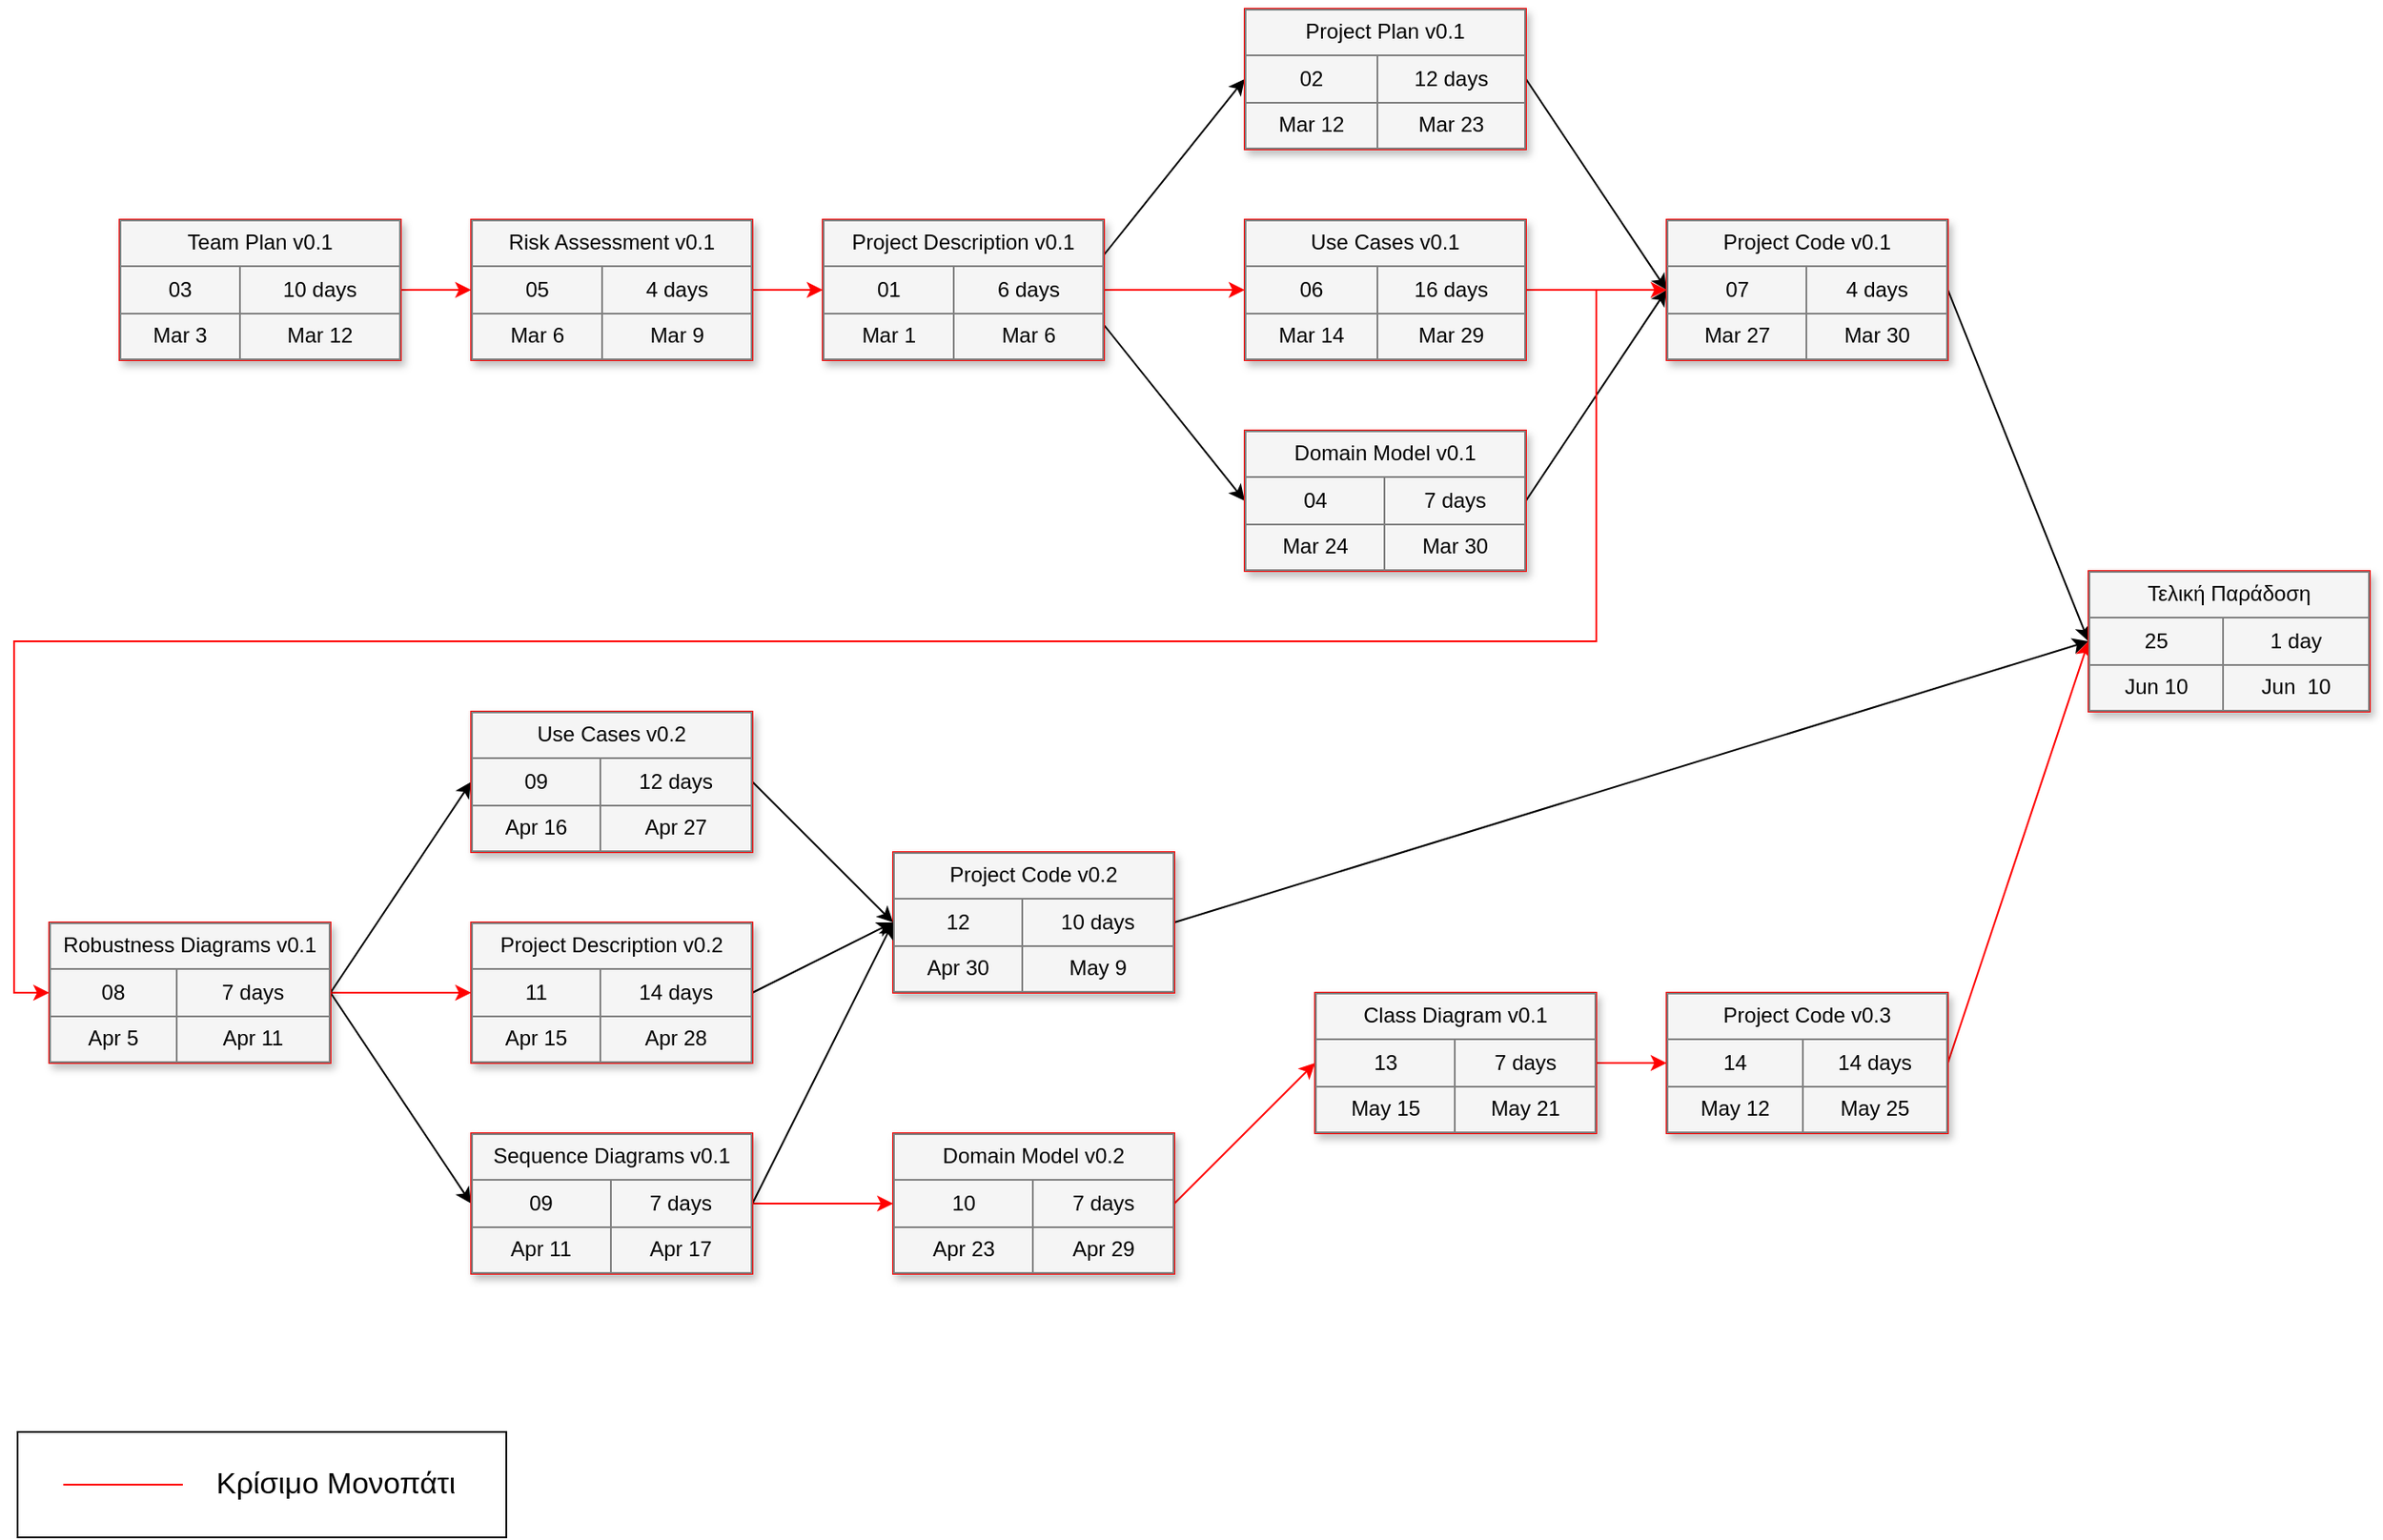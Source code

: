 <mxfile version="24.1.0" type="device">
  <diagram name="Page-1" id="9c096ad6-e400-ecc8-3e38-643d2caac077">
    <mxGraphModel dx="3432.5" dy="999" grid="1" gridSize="10" guides="1" tooltips="1" connect="1" arrows="1" fold="1" page="1" pageScale="1.5" pageWidth="1169" pageHeight="826" background="#ffffff" math="0" shadow="0">
      <root>
        <mxCell id="0" style=";html=1;" />
        <mxCell id="1" style=";html=1;" parent="0" />
        <mxCell id="YBhhPaGgn7gxdUzSu2jq-84" value="" style="rounded=0;whiteSpace=wrap;html=1;fillColor=#FFFFFF;" vertex="1" parent="1">
          <mxGeometry x="-1638" y="1000" width="278" height="60" as="geometry" />
        </mxCell>
        <mxCell id="YBhhPaGgn7gxdUzSu2jq-36" style="rounded=0;orthogonalLoop=1;jettySize=auto;html=1;exitX=1;exitY=0.25;exitDx=0;exitDy=0;entryX=0;entryY=0.5;entryDx=0;entryDy=0;strokeColor=#000000;" edge="1" parent="1" source="YBhhPaGgn7gxdUzSu2jq-1" target="YBhhPaGgn7gxdUzSu2jq-2">
          <mxGeometry relative="1" as="geometry" />
        </mxCell>
        <mxCell id="YBhhPaGgn7gxdUzSu2jq-37" style="rounded=0;orthogonalLoop=1;jettySize=auto;html=1;exitX=1;exitY=0.5;exitDx=0;exitDy=0;entryX=0;entryY=0.5;entryDx=0;entryDy=0;strokeColor=#FF0000;" edge="1" parent="1" source="YBhhPaGgn7gxdUzSu2jq-1" target="YBhhPaGgn7gxdUzSu2jq-6">
          <mxGeometry relative="1" as="geometry" />
        </mxCell>
        <mxCell id="YBhhPaGgn7gxdUzSu2jq-38" style="rounded=0;orthogonalLoop=1;jettySize=auto;html=1;exitX=1;exitY=0.75;exitDx=0;exitDy=0;entryX=0;entryY=0.5;entryDx=0;entryDy=0;strokeColor=#000000;" edge="1" parent="1" source="YBhhPaGgn7gxdUzSu2jq-1" target="YBhhPaGgn7gxdUzSu2jq-4">
          <mxGeometry relative="1" as="geometry" />
        </mxCell>
        <mxCell id="YBhhPaGgn7gxdUzSu2jq-1" value="&lt;table style=&quot;width: 100% ; height: 100% ; border-collapse: collapse&quot; width=&quot;100%&quot; border=&quot;1&quot;&gt;&lt;tbody&gt;&lt;tr&gt;&lt;td align=&quot;center&quot; colspan=&quot;2&quot;&gt;Project Description v0.1&lt;br&gt;&lt;/td&gt;&lt;/tr&gt;&lt;tr&gt;&lt;td align=&quot;center&quot;&gt;&lt;font style=&quot;font-size: 12px;&quot;&gt;01&lt;/font&gt;&lt;/td&gt;&lt;td align=&quot;center&quot;&gt;6 days&lt;/td&gt;&lt;/tr&gt;&lt;tr&gt;&lt;td align=&quot;center&quot;&gt;&lt;font style=&quot;font-size: 12px;&quot;&gt;Mar 1&lt;/font&gt;&lt;/td&gt;&lt;td align=&quot;center&quot;&gt;Mar 6&lt;/td&gt;&lt;/tr&gt;&lt;/tbody&gt;&lt;/table&gt;" style="text;html=1;strokeColor=#FF0000;fillColor=#f5f5f5;overflow=fill;rounded=0;shadow=1;fontSize=12;align=center;fontColor=#000000;" vertex="1" parent="1">
          <mxGeometry x="-1180" y="310" width="160" height="80" as="geometry" />
        </mxCell>
        <mxCell id="YBhhPaGgn7gxdUzSu2jq-71" style="rounded=0;orthogonalLoop=1;jettySize=auto;html=1;exitX=1;exitY=0.5;exitDx=0;exitDy=0;entryX=0;entryY=0.5;entryDx=0;entryDy=0;strokeColor=#000000;" edge="1" parent="1" source="YBhhPaGgn7gxdUzSu2jq-2" target="YBhhPaGgn7gxdUzSu2jq-7">
          <mxGeometry relative="1" as="geometry" />
        </mxCell>
        <mxCell id="YBhhPaGgn7gxdUzSu2jq-2" value="&lt;table style=&quot;width: 100% ; height: 100% ; border-collapse: collapse&quot; width=&quot;100%&quot; border=&quot;1&quot;&gt;&lt;tbody&gt;&lt;tr&gt;&lt;td align=&quot;center&quot; colspan=&quot;2&quot;&gt;Project Plan v0.1&lt;/td&gt;&lt;/tr&gt;&lt;tr&gt;&lt;td align=&quot;center&quot;&gt;02&lt;/td&gt;&lt;td align=&quot;center&quot;&gt;&lt;font style=&quot;font-size: 12px;&quot;&gt;12 days&lt;/font&gt;&lt;/td&gt;&lt;/tr&gt;&lt;tr&gt;&lt;td align=&quot;center&quot;&gt;Mar 12&lt;/td&gt;&lt;td align=&quot;center&quot;&gt;Mar 23&lt;/td&gt;&lt;/tr&gt;&lt;/tbody&gt;&lt;/table&gt;" style="text;html=1;strokeColor=#FF0000;fillColor=#f5f5f5;overflow=fill;rounded=0;shadow=1;fontSize=12;align=center;fontColor=#000000;" vertex="1" parent="1">
          <mxGeometry x="-940" y="190" width="160" height="80" as="geometry" />
        </mxCell>
        <mxCell id="YBhhPaGgn7gxdUzSu2jq-65" style="rounded=0;orthogonalLoop=1;jettySize=auto;html=1;exitX=1;exitY=0.5;exitDx=0;exitDy=0;entryX=0;entryY=0.5;entryDx=0;entryDy=0;strokeColor=#FF0000;" edge="1" parent="1" source="YBhhPaGgn7gxdUzSu2jq-3" target="YBhhPaGgn7gxdUzSu2jq-5">
          <mxGeometry relative="1" as="geometry" />
        </mxCell>
        <mxCell id="YBhhPaGgn7gxdUzSu2jq-3" value="&lt;table style=&quot;width: 100% ; height: 100% ; border-collapse: collapse&quot; width=&quot;100%&quot; border=&quot;1&quot;&gt;&lt;tbody&gt;&lt;tr&gt;&lt;td align=&quot;center&quot; colspan=&quot;2&quot;&gt;Team Plan v0.1&lt;/td&gt;&lt;/tr&gt;&lt;tr&gt;&lt;td align=&quot;center&quot;&gt;03&lt;/td&gt;&lt;td align=&quot;center&quot;&gt;&lt;font style=&quot;font-size: 12px;&quot;&gt;10 days&lt;/font&gt;&lt;/td&gt;&lt;/tr&gt;&lt;tr&gt;&lt;td align=&quot;center&quot;&gt;&lt;font style=&quot;font-size: 12px;&quot;&gt;Mar 3&lt;/font&gt;&lt;/td&gt;&lt;td align=&quot;center&quot;&gt;&lt;font style=&quot;font-size: 12px;&quot;&gt;Mar 12&lt;/font&gt;&lt;/td&gt;&lt;/tr&gt;&lt;/tbody&gt;&lt;/table&gt;" style="text;html=1;strokeColor=#FF0000;fillColor=#f5f5f5;overflow=fill;rounded=0;shadow=1;fontSize=12;align=center;fontColor=#000000;" vertex="1" parent="1">
          <mxGeometry x="-1580" y="310" width="160" height="80" as="geometry" />
        </mxCell>
        <mxCell id="YBhhPaGgn7gxdUzSu2jq-70" style="rounded=0;orthogonalLoop=1;jettySize=auto;html=1;exitX=1;exitY=0.5;exitDx=0;exitDy=0;entryX=0;entryY=0.5;entryDx=0;entryDy=0;strokeColor=#000000;" edge="1" parent="1" source="YBhhPaGgn7gxdUzSu2jq-4" target="YBhhPaGgn7gxdUzSu2jq-7">
          <mxGeometry relative="1" as="geometry" />
        </mxCell>
        <mxCell id="YBhhPaGgn7gxdUzSu2jq-4" value="&lt;table style=&quot;width: 100% ; height: 100% ; border-collapse: collapse&quot; width=&quot;100%&quot; border=&quot;1&quot;&gt;&lt;tbody&gt;&lt;tr&gt;&lt;td align=&quot;center&quot; colspan=&quot;2&quot;&gt;Domain Model v0.1&lt;/td&gt;&lt;/tr&gt;&lt;tr&gt;&lt;td align=&quot;center&quot;&gt;04&lt;/td&gt;&lt;td align=&quot;center&quot;&gt;&lt;font style=&quot;font-size: 12px;&quot;&gt;7 days&lt;/font&gt;&lt;/td&gt;&lt;/tr&gt;&lt;tr&gt;&lt;td align=&quot;center&quot;&gt;Mar 24&lt;/td&gt;&lt;td align=&quot;center&quot;&gt;&lt;font style=&quot;font-size: 12px;&quot;&gt;Mar 30&lt;/font&gt;&lt;/td&gt;&lt;/tr&gt;&lt;/tbody&gt;&lt;/table&gt;" style="text;html=1;strokeColor=#FF0000;fillColor=#f5f5f5;overflow=fill;rounded=0;shadow=1;fontSize=12;align=center;fontColor=#000000;" vertex="1" parent="1">
          <mxGeometry x="-940" y="430" width="160" height="80" as="geometry" />
        </mxCell>
        <mxCell id="YBhhPaGgn7gxdUzSu2jq-41" style="rounded=0;orthogonalLoop=1;jettySize=auto;html=1;exitX=1;exitY=0.5;exitDx=0;exitDy=0;entryX=0;entryY=0.5;entryDx=0;entryDy=0;strokeColor=#FF0000;" edge="1" parent="1" source="YBhhPaGgn7gxdUzSu2jq-5" target="YBhhPaGgn7gxdUzSu2jq-1">
          <mxGeometry relative="1" as="geometry" />
        </mxCell>
        <mxCell id="YBhhPaGgn7gxdUzSu2jq-5" value="&lt;table style=&quot;width: 100% ; height: 100% ; border-collapse: collapse&quot; width=&quot;100%&quot; border=&quot;1&quot;&gt;&lt;tbody&gt;&lt;tr&gt;&lt;td align=&quot;center&quot; colspan=&quot;2&quot;&gt;Risk Assessment v0.1&lt;/td&gt;&lt;/tr&gt;&lt;tr&gt;&lt;td align=&quot;center&quot;&gt;05&lt;/td&gt;&lt;td align=&quot;center&quot;&gt;&lt;font style=&quot;font-size: 12px;&quot;&gt;4 days&lt;/font&gt;&lt;/td&gt;&lt;/tr&gt;&lt;tr&gt;&lt;td align=&quot;center&quot;&gt;&lt;font style=&quot;font-size: 12px;&quot;&gt;Mar 6&lt;/font&gt;&lt;/td&gt;&lt;td align=&quot;center&quot;&gt;&lt;font style=&quot;font-size: 12px;&quot;&gt;Mar 9&lt;/font&gt;&lt;/td&gt;&lt;/tr&gt;&lt;/tbody&gt;&lt;/table&gt;" style="text;html=1;strokeColor=#FF0000;fillColor=#f5f5f5;overflow=fill;rounded=0;shadow=1;fontSize=12;align=center;fontColor=#000000;" vertex="1" parent="1">
          <mxGeometry x="-1380" y="310" width="160" height="80" as="geometry" />
        </mxCell>
        <mxCell id="YBhhPaGgn7gxdUzSu2jq-39" style="rounded=0;orthogonalLoop=1;jettySize=auto;html=1;exitX=1;exitY=0.5;exitDx=0;exitDy=0;entryX=0;entryY=0.5;entryDx=0;entryDy=0;strokeColor=#FF0000;" edge="1" parent="1" source="YBhhPaGgn7gxdUzSu2jq-6" target="YBhhPaGgn7gxdUzSu2jq-7">
          <mxGeometry relative="1" as="geometry" />
        </mxCell>
        <mxCell id="YBhhPaGgn7gxdUzSu2jq-80" style="edgeStyle=orthogonalEdgeStyle;rounded=0;orthogonalLoop=1;jettySize=auto;html=1;exitX=1;exitY=0.5;exitDx=0;exitDy=0;entryX=0;entryY=0.5;entryDx=0;entryDy=0;strokeColor=#FF0000;" edge="1" parent="1" source="YBhhPaGgn7gxdUzSu2jq-6" target="YBhhPaGgn7gxdUzSu2jq-9">
          <mxGeometry relative="1" as="geometry">
            <Array as="points">
              <mxPoint x="-740" y="350" />
              <mxPoint x="-740" y="550" />
              <mxPoint x="-1640" y="550" />
              <mxPoint x="-1640" y="750" />
            </Array>
          </mxGeometry>
        </mxCell>
        <mxCell id="YBhhPaGgn7gxdUzSu2jq-6" value="&lt;table style=&quot;width: 100% ; height: 100% ; border-collapse: collapse&quot; width=&quot;100%&quot; border=&quot;1&quot;&gt;&lt;tbody&gt;&lt;tr&gt;&lt;td align=&quot;center&quot; colspan=&quot;2&quot;&gt;Use Cases v0.1&lt;/td&gt;&lt;/tr&gt;&lt;tr&gt;&lt;td align=&quot;center&quot;&gt;06&lt;/td&gt;&lt;td align=&quot;center&quot;&gt;&lt;font style=&quot;font-size: 12px;&quot;&gt;16 days&lt;/font&gt;&lt;/td&gt;&lt;/tr&gt;&lt;tr&gt;&lt;td align=&quot;center&quot;&gt;Mar 14&lt;/td&gt;&lt;td align=&quot;center&quot;&gt;&lt;font style=&quot;font-size: 12px;&quot;&gt;Mar 29&lt;/font&gt;&lt;/td&gt;&lt;/tr&gt;&lt;/tbody&gt;&lt;/table&gt;" style="text;html=1;strokeColor=#FF0000;fillColor=#f5f5f5;overflow=fill;rounded=0;shadow=1;fontSize=12;align=center;fontColor=#000000;" vertex="1" parent="1">
          <mxGeometry x="-940" y="310" width="160" height="80" as="geometry" />
        </mxCell>
        <mxCell id="YBhhPaGgn7gxdUzSu2jq-83" style="rounded=0;orthogonalLoop=1;jettySize=auto;html=1;exitX=1;exitY=0.5;exitDx=0;exitDy=0;entryX=0;entryY=0.5;entryDx=0;entryDy=0;strokeColor=#000000;" edge="1" parent="1" source="YBhhPaGgn7gxdUzSu2jq-7" target="YBhhPaGgn7gxdUzSu2jq-66">
          <mxGeometry relative="1" as="geometry" />
        </mxCell>
        <mxCell id="YBhhPaGgn7gxdUzSu2jq-7" value="&lt;table style=&quot;width: 100% ; height: 100% ; border-collapse: collapse&quot; width=&quot;100%&quot; border=&quot;1&quot;&gt;&lt;tbody&gt;&lt;tr&gt;&lt;td align=&quot;center&quot; colspan=&quot;2&quot;&gt;Project Code v0.1&lt;/td&gt;&lt;/tr&gt;&lt;tr&gt;&lt;td align=&quot;center&quot;&gt;07&lt;/td&gt;&lt;td align=&quot;center&quot;&gt;&lt;font style=&quot;font-size: 12px;&quot;&gt;4 days&lt;/font&gt;&lt;/td&gt;&lt;/tr&gt;&lt;tr&gt;&lt;td align=&quot;center&quot;&gt;&lt;font style=&quot;font-size: 12px;&quot;&gt;Mar 27&lt;/font&gt;&lt;/td&gt;&lt;td align=&quot;center&quot;&gt;Mar 30&lt;/td&gt;&lt;/tr&gt;&lt;/tbody&gt;&lt;/table&gt;" style="text;html=1;strokeColor=#FF0000;fillColor=#f5f5f5;overflow=fill;rounded=0;shadow=1;fontSize=12;align=center;fontColor=#000000;" vertex="1" parent="1">
          <mxGeometry x="-700" y="310" width="160" height="80" as="geometry" />
        </mxCell>
        <mxCell id="YBhhPaGgn7gxdUzSu2jq-44" style="rounded=0;orthogonalLoop=1;jettySize=auto;html=1;exitX=1;exitY=0.5;exitDx=0;exitDy=0;entryX=0;entryY=0.5;entryDx=0;entryDy=0;strokeColor=#000000;" edge="1" parent="1" source="YBhhPaGgn7gxdUzSu2jq-9" target="YBhhPaGgn7gxdUzSu2jq-18">
          <mxGeometry relative="1" as="geometry" />
        </mxCell>
        <mxCell id="YBhhPaGgn7gxdUzSu2jq-46" style="rounded=0;orthogonalLoop=1;jettySize=auto;html=1;exitX=1;exitY=0.5;exitDx=0;exitDy=0;entryX=0;entryY=0.5;entryDx=0;entryDy=0;strokeColor=#FF0000;" edge="1" parent="1" source="YBhhPaGgn7gxdUzSu2jq-9" target="YBhhPaGgn7gxdUzSu2jq-21">
          <mxGeometry relative="1" as="geometry" />
        </mxCell>
        <mxCell id="YBhhPaGgn7gxdUzSu2jq-48" style="rounded=0;orthogonalLoop=1;jettySize=auto;html=1;exitX=1;exitY=0.5;exitDx=0;exitDy=0;entryX=0;entryY=0.5;entryDx=0;entryDy=0;strokeColor=#000000;" edge="1" parent="1" source="YBhhPaGgn7gxdUzSu2jq-9" target="YBhhPaGgn7gxdUzSu2jq-19">
          <mxGeometry relative="1" as="geometry" />
        </mxCell>
        <mxCell id="YBhhPaGgn7gxdUzSu2jq-9" value="&lt;table style=&quot;width: 100% ; height: 100% ; border-collapse: collapse&quot; width=&quot;100%&quot; border=&quot;1&quot;&gt;&lt;tbody&gt;&lt;tr&gt;&lt;td align=&quot;center&quot; colspan=&quot;2&quot;&gt;Robustness Diagrams v0.1&lt;/td&gt;&lt;/tr&gt;&lt;tr&gt;&lt;td align=&quot;center&quot;&gt;&lt;font style=&quot;font-size: 12px;&quot;&gt;08&lt;/font&gt;&lt;/td&gt;&lt;td align=&quot;center&quot;&gt;7 days&lt;/td&gt;&lt;/tr&gt;&lt;tr&gt;&lt;td align=&quot;center&quot;&gt;&lt;font style=&quot;font-size: 12px;&quot;&gt;Apr 5&lt;/font&gt;&lt;/td&gt;&lt;td align=&quot;center&quot;&gt;Apr 11&lt;/td&gt;&lt;/tr&gt;&lt;/tbody&gt;&lt;/table&gt;" style="text;html=1;strokeColor=#FF0000;fillColor=#f5f5f5;overflow=fill;rounded=0;shadow=1;fontSize=12;align=center;fontColor=#000000;" vertex="1" parent="1">
          <mxGeometry x="-1620" y="710" width="160" height="80" as="geometry" />
        </mxCell>
        <mxCell id="YBhhPaGgn7gxdUzSu2jq-82" style="rounded=0;orthogonalLoop=1;jettySize=auto;html=1;exitX=1;exitY=0.5;exitDx=0;exitDy=0;entryX=0;entryY=0.5;entryDx=0;entryDy=0;strokeColor=#000000;" edge="1" parent="1" source="YBhhPaGgn7gxdUzSu2jq-15" target="YBhhPaGgn7gxdUzSu2jq-66">
          <mxGeometry relative="1" as="geometry" />
        </mxCell>
        <mxCell id="YBhhPaGgn7gxdUzSu2jq-15" value="&lt;table style=&quot;width: 100% ; height: 100% ; border-collapse: collapse&quot; width=&quot;100%&quot; border=&quot;1&quot;&gt;&lt;tbody&gt;&lt;tr&gt;&lt;td align=&quot;center&quot; colspan=&quot;2&quot;&gt;Project Code v0.2&lt;/td&gt;&lt;/tr&gt;&lt;tr&gt;&lt;td align=&quot;center&quot;&gt;12&lt;/td&gt;&lt;td align=&quot;center&quot;&gt;&lt;font style=&quot;font-size: 12px;&quot;&gt;10 days&lt;/font&gt;&lt;/td&gt;&lt;/tr&gt;&lt;tr&gt;&lt;td align=&quot;center&quot;&gt;Apr 30&lt;/td&gt;&lt;td align=&quot;center&quot;&gt;May 9&lt;/td&gt;&lt;/tr&gt;&lt;/tbody&gt;&lt;/table&gt;" style="text;html=1;strokeColor=#FF0000;fillColor=#f5f5f5;overflow=fill;rounded=0;shadow=1;fontSize=12;align=center;fontColor=#000000;" vertex="1" parent="1">
          <mxGeometry x="-1140" y="670" width="160" height="80" as="geometry" />
        </mxCell>
        <mxCell id="YBhhPaGgn7gxdUzSu2jq-81" style="rounded=0;orthogonalLoop=1;jettySize=auto;html=1;exitX=1;exitY=0.5;exitDx=0;exitDy=0;entryX=0;entryY=0.5;entryDx=0;entryDy=0;strokeColor=#FF0000;" edge="1" parent="1" source="YBhhPaGgn7gxdUzSu2jq-17" target="YBhhPaGgn7gxdUzSu2jq-66">
          <mxGeometry relative="1" as="geometry" />
        </mxCell>
        <mxCell id="YBhhPaGgn7gxdUzSu2jq-17" value="&lt;table style=&quot;width: 100% ; height: 100% ; border-collapse: collapse&quot; width=&quot;100%&quot; border=&quot;1&quot;&gt;&lt;tbody&gt;&lt;tr&gt;&lt;td align=&quot;center&quot; colspan=&quot;2&quot;&gt;Project Code v0.3&lt;/td&gt;&lt;/tr&gt;&lt;tr&gt;&lt;td align=&quot;center&quot;&gt;14&lt;/td&gt;&lt;td align=&quot;center&quot;&gt;&lt;font style=&quot;font-size: 12px;&quot;&gt;14 days&lt;/font&gt;&lt;/td&gt;&lt;/tr&gt;&lt;tr&gt;&lt;td align=&quot;center&quot;&gt;May 12&lt;/td&gt;&lt;td align=&quot;center&quot;&gt;May 25&lt;/td&gt;&lt;/tr&gt;&lt;/tbody&gt;&lt;/table&gt;" style="text;html=1;strokeColor=#FF0000;fillColor=#f5f5f5;overflow=fill;rounded=0;shadow=1;fontSize=12;align=center;fontColor=#000000;" vertex="1" parent="1">
          <mxGeometry x="-700" y="750" width="160" height="80" as="geometry" />
        </mxCell>
        <mxCell id="YBhhPaGgn7gxdUzSu2jq-49" style="rounded=0;orthogonalLoop=1;jettySize=auto;html=1;exitX=1;exitY=0.5;exitDx=0;exitDy=0;entryX=0;entryY=0.5;entryDx=0;entryDy=0;strokeColor=#FF0000;" edge="1" parent="1" source="YBhhPaGgn7gxdUzSu2jq-18" target="YBhhPaGgn7gxdUzSu2jq-20">
          <mxGeometry relative="1" as="geometry" />
        </mxCell>
        <mxCell id="YBhhPaGgn7gxdUzSu2jq-50" style="rounded=0;orthogonalLoop=1;jettySize=auto;html=1;exitX=1;exitY=0.5;exitDx=0;exitDy=0;entryX=0;entryY=0.5;entryDx=0;entryDy=0;strokeColor=#000000;" edge="1" parent="1" source="YBhhPaGgn7gxdUzSu2jq-18" target="YBhhPaGgn7gxdUzSu2jq-15">
          <mxGeometry relative="1" as="geometry" />
        </mxCell>
        <mxCell id="YBhhPaGgn7gxdUzSu2jq-18" value="&lt;table style=&quot;width: 100% ; height: 100% ; border-collapse: collapse&quot; width=&quot;100%&quot; border=&quot;1&quot;&gt;&lt;tbody&gt;&lt;tr&gt;&lt;td align=&quot;center&quot; colspan=&quot;2&quot;&gt;Sequence Diagrams v0.1&lt;/td&gt;&lt;/tr&gt;&lt;tr&gt;&lt;td align=&quot;center&quot;&gt;09&lt;/td&gt;&lt;td align=&quot;center&quot;&gt;&lt;font style=&quot;font-size: 12px;&quot;&gt;7 days&lt;/font&gt;&lt;/td&gt;&lt;/tr&gt;&lt;tr&gt;&lt;td align=&quot;center&quot;&gt;&lt;font style=&quot;font-size: 12px;&quot;&gt;Apr 11&lt;/font&gt;&lt;/td&gt;&lt;td align=&quot;center&quot;&gt;Apr 17&lt;/td&gt;&lt;/tr&gt;&lt;/tbody&gt;&lt;/table&gt;" style="text;html=1;strokeColor=#FF0000;fillColor=#f5f5f5;overflow=fill;rounded=0;shadow=1;fontSize=12;align=center;fontColor=#000000;" vertex="1" parent="1">
          <mxGeometry x="-1380" y="830" width="160" height="80" as="geometry" />
        </mxCell>
        <mxCell id="YBhhPaGgn7gxdUzSu2jq-75" style="rounded=0;orthogonalLoop=1;jettySize=auto;html=1;exitX=1;exitY=0.5;exitDx=0;exitDy=0;entryX=0;entryY=0.5;entryDx=0;entryDy=0;strokeColor=#000000;" edge="1" parent="1" source="YBhhPaGgn7gxdUzSu2jq-19" target="YBhhPaGgn7gxdUzSu2jq-15">
          <mxGeometry relative="1" as="geometry" />
        </mxCell>
        <mxCell id="YBhhPaGgn7gxdUzSu2jq-19" value="&lt;table style=&quot;width: 100% ; height: 100% ; border-collapse: collapse&quot; width=&quot;100%&quot; border=&quot;1&quot;&gt;&lt;tbody&gt;&lt;tr&gt;&lt;td align=&quot;center&quot; colspan=&quot;2&quot;&gt;Use Cases v0.2&lt;/td&gt;&lt;/tr&gt;&lt;tr&gt;&lt;td align=&quot;center&quot;&gt;09&lt;/td&gt;&lt;td align=&quot;center&quot;&gt;&lt;font style=&quot;font-size: 12px;&quot;&gt;12 days&lt;/font&gt;&lt;/td&gt;&lt;/tr&gt;&lt;tr&gt;&lt;td align=&quot;center&quot;&gt;&lt;font style=&quot;font-size: 12px;&quot;&gt;Apr 16&lt;/font&gt;&lt;/td&gt;&lt;td align=&quot;center&quot;&gt;Apr 27&lt;/td&gt;&lt;/tr&gt;&lt;/tbody&gt;&lt;/table&gt;" style="text;html=1;strokeColor=#FF0000;fillColor=#f5f5f5;overflow=fill;rounded=0;shadow=1;fontSize=12;align=center;fontColor=#000000;" vertex="1" parent="1">
          <mxGeometry x="-1380" y="590" width="160" height="80" as="geometry" />
        </mxCell>
        <mxCell id="YBhhPaGgn7gxdUzSu2jq-51" style="rounded=0;orthogonalLoop=1;jettySize=auto;html=1;exitX=1;exitY=0.5;exitDx=0;exitDy=0;entryX=0;entryY=0.5;entryDx=0;entryDy=0;strokeColor=#FF0000;" edge="1" parent="1" source="YBhhPaGgn7gxdUzSu2jq-20" target="YBhhPaGgn7gxdUzSu2jq-22">
          <mxGeometry relative="1" as="geometry" />
        </mxCell>
        <mxCell id="YBhhPaGgn7gxdUzSu2jq-20" value="&lt;table style=&quot;width: 100% ; height: 100% ; border-collapse: collapse&quot; width=&quot;100%&quot; border=&quot;1&quot;&gt;&lt;tbody&gt;&lt;tr&gt;&lt;td align=&quot;center&quot; colspan=&quot;2&quot;&gt;Domain Model v0.2&lt;/td&gt;&lt;/tr&gt;&lt;tr&gt;&lt;td align=&quot;center&quot;&gt;10&lt;/td&gt;&lt;td align=&quot;center&quot;&gt;&lt;font style=&quot;font-size: 12px;&quot;&gt;7 days&lt;/font&gt;&lt;/td&gt;&lt;/tr&gt;&lt;tr&gt;&lt;td align=&quot;center&quot;&gt;Apr 23&lt;/td&gt;&lt;td align=&quot;center&quot;&gt;Apr 29&lt;/td&gt;&lt;/tr&gt;&lt;/tbody&gt;&lt;/table&gt;" style="text;html=1;strokeColor=#FF0000;fillColor=#f5f5f5;overflow=fill;rounded=0;shadow=1;fontSize=12;align=center;fontColor=#000000;" vertex="1" parent="1">
          <mxGeometry x="-1140" y="830" width="160" height="80" as="geometry" />
        </mxCell>
        <mxCell id="YBhhPaGgn7gxdUzSu2jq-77" style="rounded=0;orthogonalLoop=1;jettySize=auto;html=1;exitX=1;exitY=0.5;exitDx=0;exitDy=0;entryX=0;entryY=0.5;entryDx=0;entryDy=0;strokeColor=#000000;" edge="1" parent="1" source="YBhhPaGgn7gxdUzSu2jq-21" target="YBhhPaGgn7gxdUzSu2jq-15">
          <mxGeometry relative="1" as="geometry" />
        </mxCell>
        <mxCell id="YBhhPaGgn7gxdUzSu2jq-21" value="&lt;table style=&quot;width: 100% ; height: 100% ; border-collapse: collapse&quot; width=&quot;100%&quot; border=&quot;1&quot;&gt;&lt;tbody&gt;&lt;tr&gt;&lt;td align=&quot;center&quot; colspan=&quot;2&quot;&gt;Project Description v0.2&lt;/td&gt;&lt;/tr&gt;&lt;tr&gt;&lt;td align=&quot;center&quot;&gt;11&lt;/td&gt;&lt;td align=&quot;center&quot;&gt;&lt;font style=&quot;font-size: 12px;&quot;&gt;14 days&lt;/font&gt;&lt;/td&gt;&lt;/tr&gt;&lt;tr&gt;&lt;td align=&quot;center&quot;&gt;Apr 15&lt;/td&gt;&lt;td align=&quot;center&quot;&gt;Apr 28&lt;/td&gt;&lt;/tr&gt;&lt;/tbody&gt;&lt;/table&gt;" style="text;html=1;strokeColor=#FF0000;fillColor=#f5f5f5;overflow=fill;rounded=0;shadow=1;fontSize=12;align=center;fontColor=#000000;" vertex="1" parent="1">
          <mxGeometry x="-1380" y="710" width="160" height="80" as="geometry" />
        </mxCell>
        <mxCell id="YBhhPaGgn7gxdUzSu2jq-52" style="rounded=0;orthogonalLoop=1;jettySize=auto;html=1;exitX=1;exitY=0.5;exitDx=0;exitDy=0;entryX=0;entryY=0.5;entryDx=0;entryDy=0;strokeColor=#FF0000;" edge="1" parent="1" source="YBhhPaGgn7gxdUzSu2jq-22" target="YBhhPaGgn7gxdUzSu2jq-17">
          <mxGeometry relative="1" as="geometry" />
        </mxCell>
        <mxCell id="YBhhPaGgn7gxdUzSu2jq-22" value="&lt;table style=&quot;width: 100% ; height: 100% ; border-collapse: collapse&quot; width=&quot;100%&quot; border=&quot;1&quot;&gt;&lt;tbody&gt;&lt;tr&gt;&lt;td align=&quot;center&quot; colspan=&quot;2&quot;&gt;Class Diagram v0.1&lt;/td&gt;&lt;/tr&gt;&lt;tr&gt;&lt;td align=&quot;center&quot;&gt;13&lt;/td&gt;&lt;td align=&quot;center&quot;&gt;&lt;font style=&quot;font-size: 12px;&quot;&gt;7 days&lt;/font&gt;&lt;/td&gt;&lt;/tr&gt;&lt;tr&gt;&lt;td align=&quot;center&quot;&gt;&lt;font style=&quot;font-size: 12px;&quot;&gt;May 15&lt;/font&gt;&lt;/td&gt;&lt;td align=&quot;center&quot;&gt;May 21&lt;/td&gt;&lt;/tr&gt;&lt;/tbody&gt;&lt;/table&gt;" style="text;html=1;strokeColor=#FF0000;fillColor=#f5f5f5;overflow=fill;rounded=0;shadow=1;fontSize=12;align=center;fontColor=#000000;" vertex="1" parent="1">
          <mxGeometry x="-900" y="750" width="160" height="80" as="geometry" />
        </mxCell>
        <mxCell id="YBhhPaGgn7gxdUzSu2jq-33" value="" style="line;strokeWidth=1;html=1;rounded=1;fontSize=17;align=center;verticalAlign=middle;strokeColor=#FF0000;endFill=1;endArrow=classic;endSize=10;startSize=10;" vertex="1" parent="1">
          <mxGeometry x="-1612" y="1025" width="68" height="10" as="geometry" />
        </mxCell>
        <mxCell id="YBhhPaGgn7gxdUzSu2jq-34" value="Κρίσιμο Μονοπάτι" style="text;html=1;strokeColor=none;fillColor=none;align=left;verticalAlign=middle;whiteSpace=wrap;rounded=0;shadow=1;fontSize=17;fontColor=#000000;" vertex="1" parent="1">
          <mxGeometry x="-1527" y="1020" width="143" height="20" as="geometry" />
        </mxCell>
        <mxCell id="YBhhPaGgn7gxdUzSu2jq-66" value="&lt;table style=&quot;width: 100% ; height: 100% ; border-collapse: collapse&quot; width=&quot;100%&quot; border=&quot;1&quot;&gt;&lt;tbody&gt;&lt;tr&gt;&lt;td align=&quot;center&quot; colspan=&quot;2&quot;&gt;Τελική Παράδοση&lt;/td&gt;&lt;/tr&gt;&lt;tr&gt;&lt;td align=&quot;center&quot;&gt;25&lt;/td&gt;&lt;td align=&quot;center&quot;&gt;&lt;font style=&quot;font-size: 12px;&quot;&gt;1 day&lt;/font&gt;&lt;/td&gt;&lt;/tr&gt;&lt;tr&gt;&lt;td align=&quot;center&quot;&gt;Jun 10&lt;/td&gt;&lt;td align=&quot;center&quot;&gt;Jun&amp;nbsp; 10&lt;/td&gt;&lt;/tr&gt;&lt;/tbody&gt;&lt;/table&gt;" style="text;html=1;strokeColor=#FF0000;fillColor=#f5f5f5;overflow=fill;rounded=0;shadow=1;fontSize=12;align=center;fontColor=#000000;" vertex="1" parent="1">
          <mxGeometry x="-460" y="510" width="160" height="80" as="geometry" />
        </mxCell>
      </root>
    </mxGraphModel>
  </diagram>
</mxfile>
